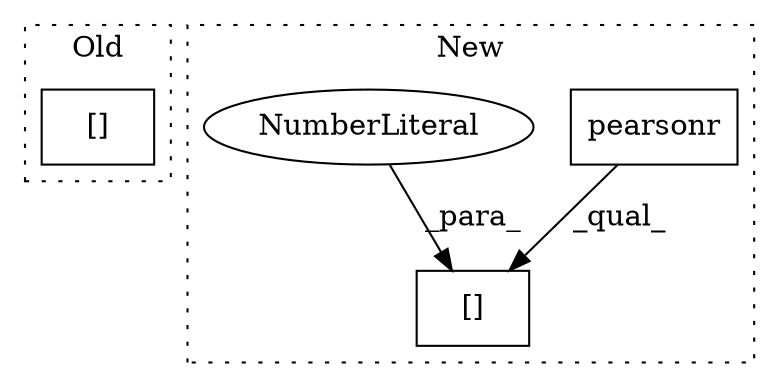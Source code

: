 digraph G {
subgraph cluster0 {
1 [label="[]" a="2" s="2631,2639" l="4,1" shape="box"];
label = "Old";
style="dotted";
}
subgraph cluster1 {
2 [label="pearsonr" a="32" s="2558,2574" l="9,1" shape="box"];
3 [label="[]" a="2" s="2558,2577" l="18,1" shape="box"];
4 [label="NumberLiteral" a="34" s="2576" l="1" shape="ellipse"];
label = "New";
style="dotted";
}
2 -> 3 [label="_qual_"];
4 -> 3 [label="_para_"];
}